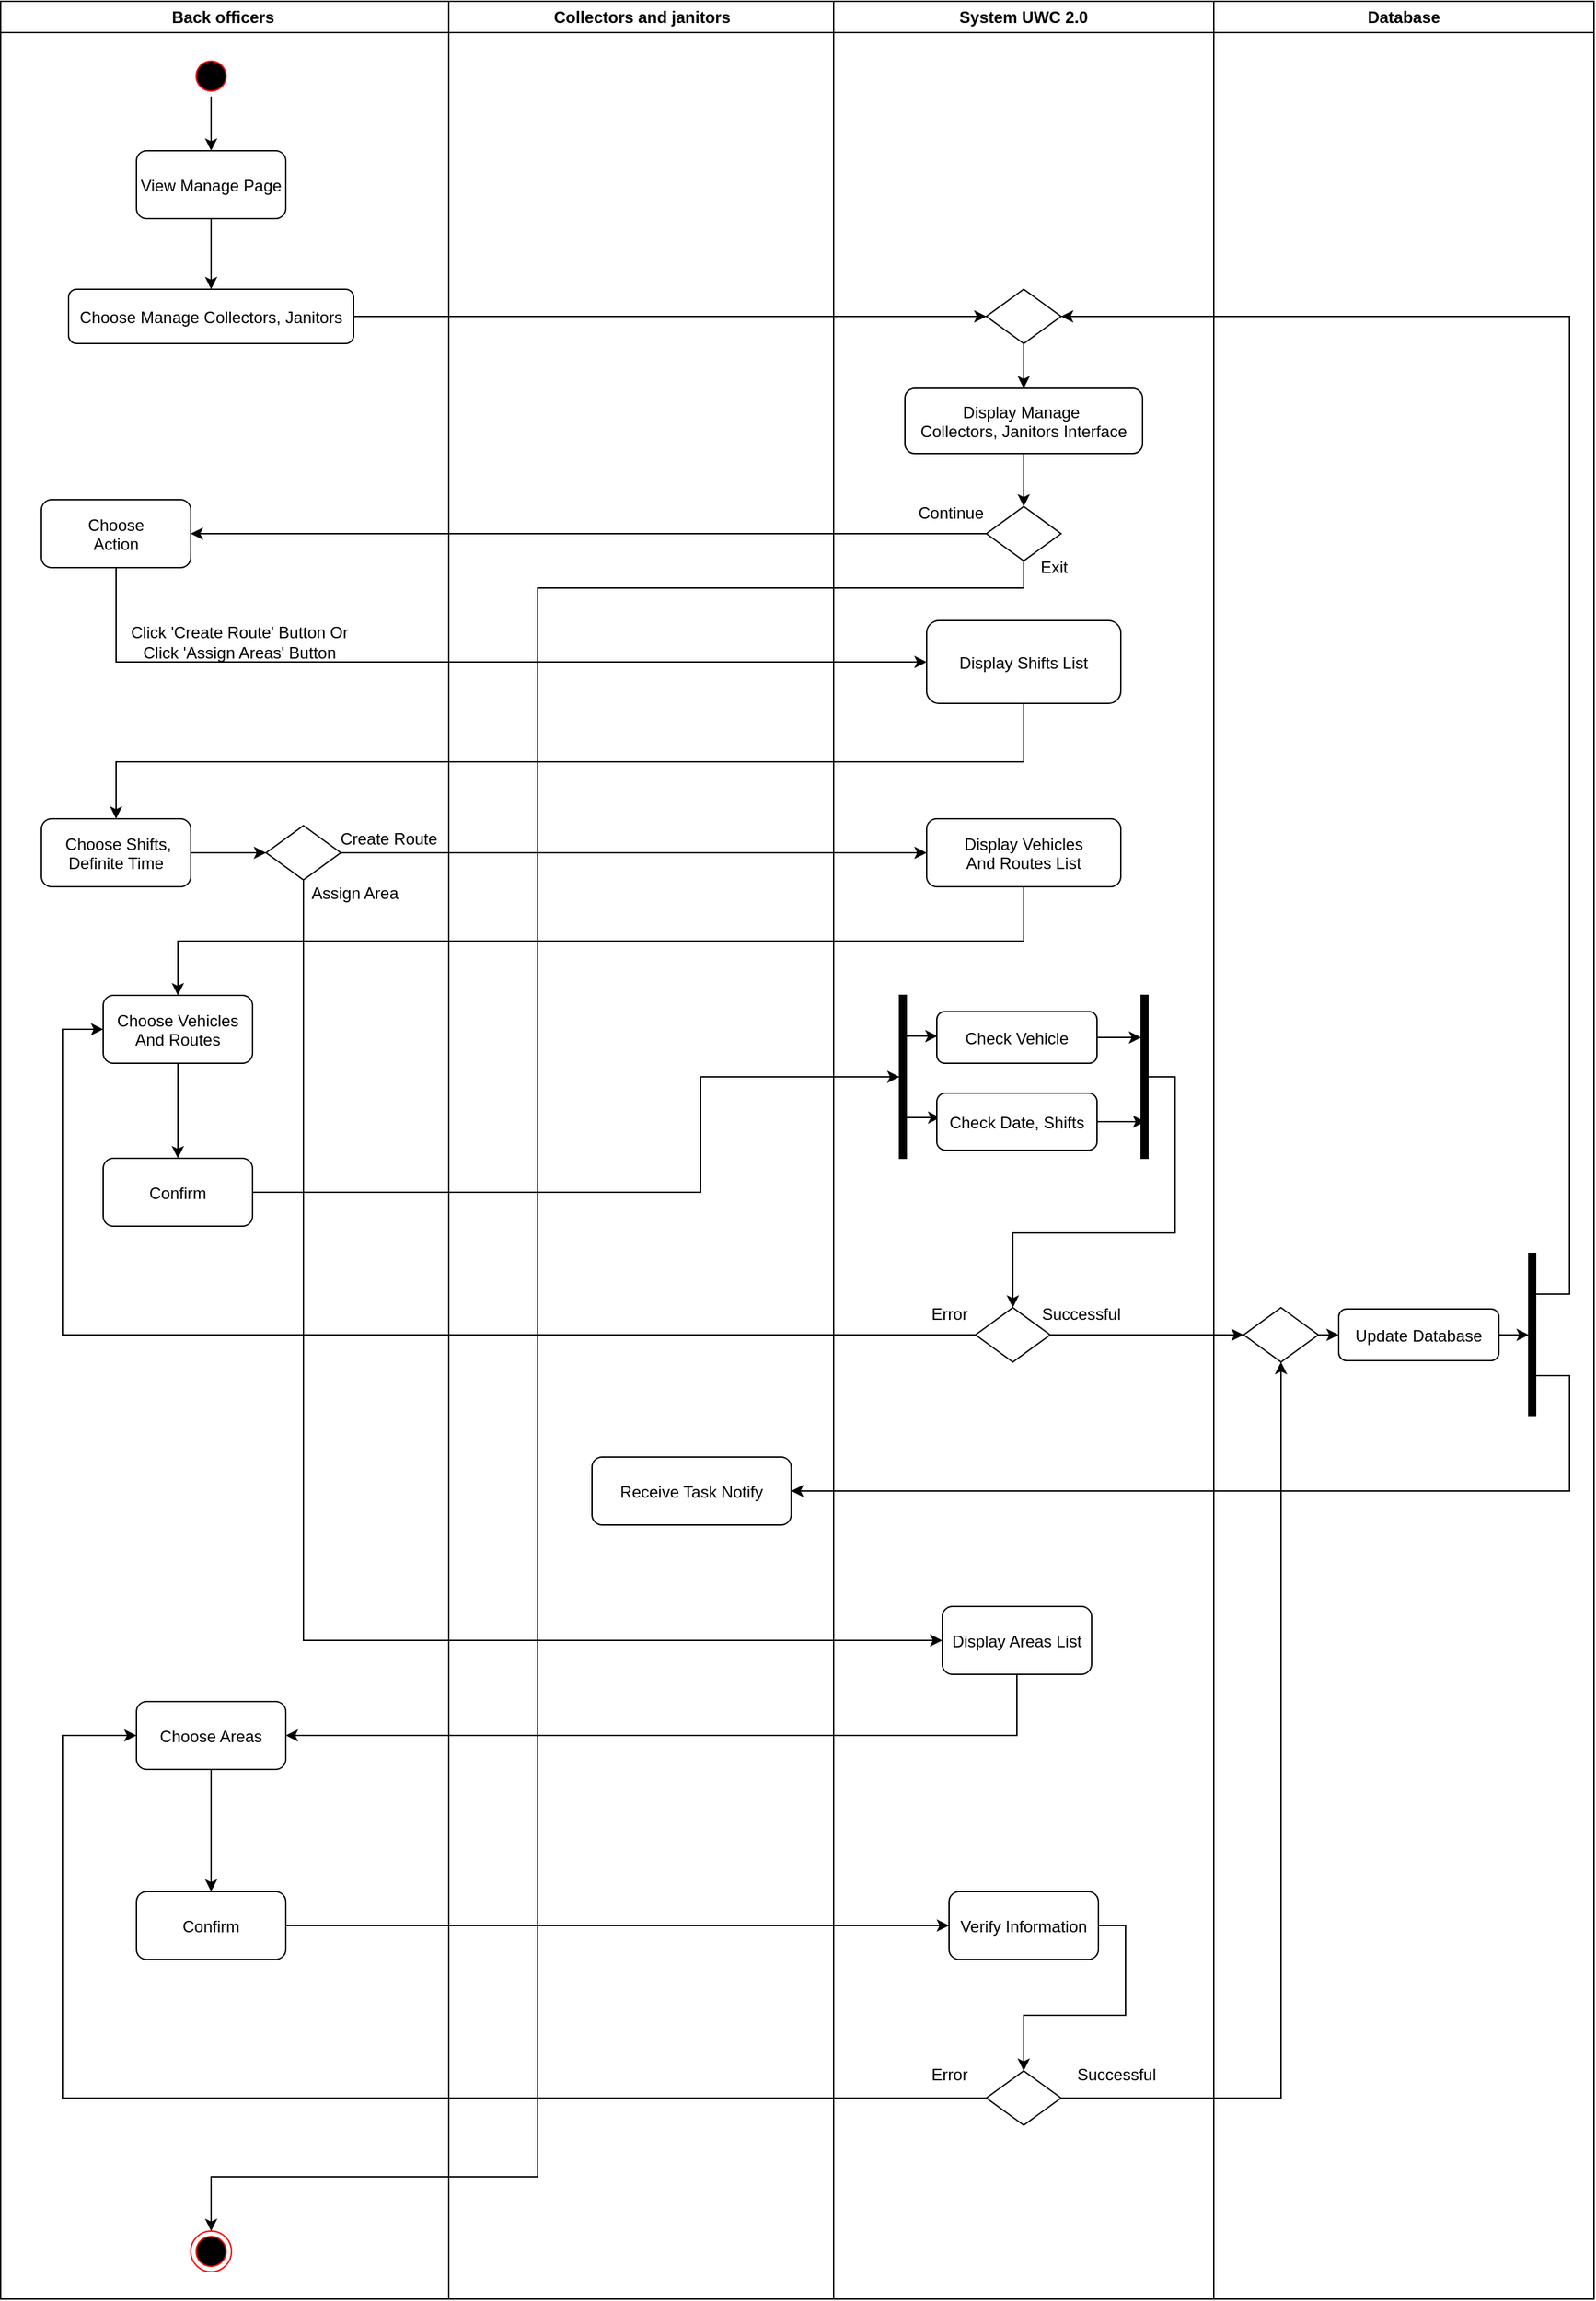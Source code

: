 <mxfile version="20.5.3" type="github">
  <diagram name="Page-1" id="e7e014a7-5840-1c2e-5031-d8a46d1fe8dd">
    <mxGraphModel dx="1736" dy="948" grid="1" gridSize="10" guides="1" tooltips="1" connect="1" arrows="1" fold="1" page="1" pageScale="1" pageWidth="1169" pageHeight="826" background="none" math="0" shadow="0">
      <root>
        <mxCell id="0" />
        <mxCell id="1" parent="0" />
        <mxCell id="2" value="Back officers " style="swimlane;whiteSpace=wrap" parent="1" vertex="1">
          <mxGeometry x="114.5" y="128" width="330" height="1692" as="geometry" />
        </mxCell>
        <mxCell id="rlBSqn4vm4IBlQh9q27B-58" style="edgeStyle=orthogonalEdgeStyle;rounded=0;orthogonalLoop=1;jettySize=auto;html=1;exitX=0.5;exitY=1;exitDx=0;exitDy=0;entryX=0.5;entryY=0;entryDx=0;entryDy=0;" parent="2" source="5" target="7" edge="1">
          <mxGeometry relative="1" as="geometry" />
        </mxCell>
        <mxCell id="5" value="" style="ellipse;shape=startState;fillColor=#000000;strokeColor=#ff0000;" parent="2" vertex="1">
          <mxGeometry x="140" y="40" width="30" height="30" as="geometry" />
        </mxCell>
        <mxCell id="rlBSqn4vm4IBlQh9q27B-235" style="edgeStyle=orthogonalEdgeStyle;rounded=0;orthogonalLoop=1;jettySize=auto;html=1;exitX=0.5;exitY=1;exitDx=0;exitDy=0;" parent="2" source="7" target="rlBSqn4vm4IBlQh9q27B-234" edge="1">
          <mxGeometry relative="1" as="geometry" />
        </mxCell>
        <mxCell id="7" value="View Manage Page" style="fontStyle=0;rounded=1;" parent="2" vertex="1">
          <mxGeometry x="100" y="110" width="110" height="50" as="geometry" />
        </mxCell>
        <mxCell id="rlBSqn4vm4IBlQh9q27B-71" value="Choose&#xa;Action" style="rounded=1;" parent="2" vertex="1">
          <mxGeometry x="30" y="367" width="110" height="50" as="geometry" />
        </mxCell>
        <mxCell id="rlBSqn4vm4IBlQh9q27B-83" value="Choose Vehicles &#xa;And Routes" style="rounded=1;" parent="2" vertex="1">
          <mxGeometry x="75.5" y="732" width="110" height="50" as="geometry" />
        </mxCell>
        <mxCell id="rlBSqn4vm4IBlQh9q27B-82" value="Click &#39;Create Route&#39; Button Or &lt;br&gt;Click &#39;Assign Areas&#39; Button" style="text;html=1;align=center;verticalAlign=middle;resizable=0;points=[];autosize=1;strokeColor=none;fillColor=none;" parent="2" vertex="1">
          <mxGeometry x="85.5" y="452" width="180" height="40" as="geometry" />
        </mxCell>
        <mxCell id="rlBSqn4vm4IBlQh9q27B-193" value="Confirm" style="rounded=1;" parent="2" vertex="1">
          <mxGeometry x="100" y="1392" width="110" height="50" as="geometry" />
        </mxCell>
        <mxCell id="WeLZBeBMH14MQC_TxePG-80" style="edgeStyle=orthogonalEdgeStyle;rounded=0;orthogonalLoop=1;jettySize=auto;html=1;" parent="2" source="rlBSqn4vm4IBlQh9q27B-83" target="WeLZBeBMH14MQC_TxePG-60" edge="1">
          <mxGeometry relative="1" as="geometry">
            <mxPoint x="155.0" y="932" as="sourcePoint" />
          </mxGeometry>
        </mxCell>
        <mxCell id="rlBSqn4vm4IBlQh9q27B-234" value="Choose Manage Collectors, Janitors" style="fontStyle=0;rounded=1;strokeColor=#000000;fillColor=#FFFFFF;align=center;" parent="2" vertex="1">
          <mxGeometry x="50" y="212" width="210" height="40" as="geometry" />
        </mxCell>
        <mxCell id="rlBSqn4vm4IBlQh9q27B-45" value="" style="ellipse;shape=endState;fillColor=#000000;strokeColor=#ff0000" parent="2" vertex="1">
          <mxGeometry x="140" y="1642" width="30" height="30" as="geometry" />
        </mxCell>
        <mxCell id="WeLZBeBMH14MQC_TxePG-42" style="edgeStyle=orthogonalEdgeStyle;rounded=0;orthogonalLoop=1;jettySize=auto;html=1;exitX=0.5;exitY=1;exitDx=0;exitDy=0;entryX=0.5;entryY=0;entryDx=0;entryDy=0;" parent="2" source="WeLZBeBMH14MQC_TxePG-40" target="rlBSqn4vm4IBlQh9q27B-193" edge="1">
          <mxGeometry relative="1" as="geometry" />
        </mxCell>
        <mxCell id="WeLZBeBMH14MQC_TxePG-40" value="Choose Areas" style="rounded=1;" parent="2" vertex="1">
          <mxGeometry x="100" y="1252" width="110" height="50" as="geometry" />
        </mxCell>
        <mxCell id="JR_ExIgyUndgvU7u-6rW-41" style="edgeStyle=orthogonalEdgeStyle;rounded=0;orthogonalLoop=1;jettySize=auto;html=1;exitX=1;exitY=0.5;exitDx=0;exitDy=0;entryX=0;entryY=0.5;entryDx=0;entryDy=0;" edge="1" parent="2" source="WeLZBeBMH14MQC_TxePG-50" target="JR_ExIgyUndgvU7u-6rW-42">
          <mxGeometry relative="1" as="geometry">
            <mxPoint x="160.5" y="627" as="targetPoint" />
          </mxGeometry>
        </mxCell>
        <mxCell id="WeLZBeBMH14MQC_TxePG-50" value=" Choose Shifts,&#xa;Definite Time" style="rounded=1;" parent="2" vertex="1">
          <mxGeometry x="30" y="602" width="110" height="50" as="geometry" />
        </mxCell>
        <mxCell id="WeLZBeBMH14MQC_TxePG-60" value="Confirm" style="rounded=1;" parent="2" vertex="1">
          <mxGeometry x="75.5" y="852" width="110" height="50" as="geometry" />
        </mxCell>
        <mxCell id="WeLZBeBMH14MQC_TxePG-81" style="edgeStyle=orthogonalEdgeStyle;rounded=0;orthogonalLoop=1;jettySize=auto;html=1;exitX=0.5;exitY=1;exitDx=0;exitDy=0;" parent="2" source="WeLZBeBMH14MQC_TxePG-60" target="WeLZBeBMH14MQC_TxePG-60" edge="1">
          <mxGeometry relative="1" as="geometry" />
        </mxCell>
        <mxCell id="JR_ExIgyUndgvU7u-6rW-42" value="" style="rhombus;" vertex="1" parent="2">
          <mxGeometry x="195.5" y="607" width="55" height="40" as="geometry" />
        </mxCell>
        <mxCell id="JR_ExIgyUndgvU7u-6rW-47" value="Create Route" style="text;html=1;align=center;verticalAlign=middle;resizable=0;points=[];autosize=1;strokeColor=none;fillColor=none;" vertex="1" parent="2">
          <mxGeometry x="240" y="602" width="90" height="30" as="geometry" />
        </mxCell>
        <mxCell id="JR_ExIgyUndgvU7u-6rW-48" value="Assign Area" style="text;html=1;align=center;verticalAlign=middle;resizable=0;points=[];autosize=1;strokeColor=none;fillColor=none;" vertex="1" parent="2">
          <mxGeometry x="215.5" y="642" width="90" height="30" as="geometry" />
        </mxCell>
        <mxCell id="3" value="Collectors and janitors" style="swimlane;whiteSpace=wrap;startSize=23;" parent="1" vertex="1">
          <mxGeometry x="444.5" y="128" width="283.5" height="1692" as="geometry" />
        </mxCell>
        <mxCell id="rlBSqn4vm4IBlQh9q27B-186" value="Receive Task Notify" style="rounded=1;" parent="3" vertex="1">
          <mxGeometry x="105.5" y="1072" width="146.75" height="50" as="geometry" />
        </mxCell>
        <mxCell id="4" value="System UWC 2.0" style="swimlane;whiteSpace=wrap;startSize=23;" parent="1" vertex="1">
          <mxGeometry x="728" y="128" width="280" height="1692" as="geometry">
            <mxRectangle x="724.5" y="128" width="90" height="30" as="alternateBounds" />
          </mxGeometry>
        </mxCell>
        <mxCell id="rlBSqn4vm4IBlQh9q27B-53" style="edgeStyle=orthogonalEdgeStyle;rounded=0;orthogonalLoop=1;jettySize=auto;html=1;exitX=0.5;exitY=1;exitDx=0;exitDy=0;entryX=0.5;entryY=0;entryDx=0;entryDy=0;" parent="4" source="21" target="33" edge="1">
          <mxGeometry relative="1" as="geometry">
            <mxPoint x="162" y="202" as="targetPoint" />
          </mxGeometry>
        </mxCell>
        <mxCell id="21" value="" style="rhombus;" parent="4" vertex="1">
          <mxGeometry x="112.5" y="212" width="55" height="40" as="geometry" />
        </mxCell>
        <mxCell id="rlBSqn4vm4IBlQh9q27B-55" style="edgeStyle=orthogonalEdgeStyle;rounded=0;orthogonalLoop=1;jettySize=auto;html=1;exitX=0.5;exitY=1;exitDx=0;exitDy=0;entryX=0.5;entryY=0;entryDx=0;entryDy=0;" parent="4" source="33" target="rlBSqn4vm4IBlQh9q27B-52" edge="1">
          <mxGeometry relative="1" as="geometry">
            <mxPoint x="222" y="362" as="targetPoint" />
          </mxGeometry>
        </mxCell>
        <mxCell id="rlBSqn4vm4IBlQh9q27B-52" value="" style="rhombus;" parent="4" vertex="1">
          <mxGeometry x="112.5" y="372" width="55" height="40" as="geometry" />
        </mxCell>
        <mxCell id="rlBSqn4vm4IBlQh9q27B-91" value="" style="rhombus;" parent="4" vertex="1">
          <mxGeometry x="104.5" y="962" width="55" height="40" as="geometry" />
        </mxCell>
        <mxCell id="rlBSqn4vm4IBlQh9q27B-185" value="Successful" style="text;html=1;align=center;verticalAlign=middle;resizable=0;points=[];autosize=1;strokeColor=none;fillColor=none;" parent="4" vertex="1">
          <mxGeometry x="142" y="952" width="80" height="30" as="geometry" />
        </mxCell>
        <mxCell id="rlBSqn4vm4IBlQh9q27B-159" value="Error" style="text;html=1;align=center;verticalAlign=middle;resizable=0;points=[];autosize=1;strokeColor=none;fillColor=none;" parent="4" vertex="1">
          <mxGeometry x="59.5" y="952" width="50" height="30" as="geometry" />
        </mxCell>
        <mxCell id="33" value="Display Manage &#xa;Collectors, Janitors Interface" style="rounded=1;" parent="4" vertex="1">
          <mxGeometry x="52.5" y="285" width="175" height="48" as="geometry" />
        </mxCell>
        <mxCell id="rlBSqn4vm4IBlQh9q27B-56" value="Continue" style="text;html=1;align=center;verticalAlign=middle;resizable=0;points=[];autosize=1;strokeColor=none;fillColor=none;" parent="4" vertex="1">
          <mxGeometry x="50.5" y="362" width="70" height="30" as="geometry" />
        </mxCell>
        <mxCell id="rlBSqn4vm4IBlQh9q27B-296" value="Exit" style="text;html=1;align=center;verticalAlign=middle;resizable=0;points=[];autosize=1;strokeColor=none;fillColor=none;" parent="4" vertex="1">
          <mxGeometry x="142" y="402" width="40" height="30" as="geometry" />
        </mxCell>
        <mxCell id="WeLZBeBMH14MQC_TxePG-37" value="Display Areas List" style="rounded=1;" parent="4" vertex="1">
          <mxGeometry x="80" y="1182" width="110" height="50" as="geometry" />
        </mxCell>
        <mxCell id="rlBSqn4vm4IBlQh9q27B-201" value="Verify Information" style="rounded=1;strokeColor=#000000;fillColor=#FFFFFF;" parent="4" vertex="1">
          <mxGeometry x="85" y="1392" width="110" height="50" as="geometry" />
        </mxCell>
        <mxCell id="WeLZBeBMH14MQC_TxePG-47" value="Display Shifts List" style="rounded=1;" parent="4" vertex="1">
          <mxGeometry x="68.5" y="456" width="143" height="61" as="geometry" />
        </mxCell>
        <mxCell id="WeLZBeBMH14MQC_TxePG-53" value="Display Vehicles &#xa;And Routes List" style="rounded=1;" parent="4" vertex="1">
          <mxGeometry x="68.5" y="602" width="143" height="50" as="geometry" />
        </mxCell>
        <mxCell id="WeLZBeBMH14MQC_TxePG-62" style="edgeStyle=orthogonalEdgeStyle;rounded=0;orthogonalLoop=1;jettySize=auto;html=1;exitX=1;exitY=0.75;exitDx=0;exitDy=0;" parent="4" source="WeLZBeBMH14MQC_TxePG-64" edge="1">
          <mxGeometry relative="1" as="geometry">
            <mxPoint x="78.5" y="822" as="targetPoint" />
          </mxGeometry>
        </mxCell>
        <mxCell id="WeLZBeBMH14MQC_TxePG-63" style="edgeStyle=orthogonalEdgeStyle;rounded=0;orthogonalLoop=1;jettySize=auto;html=1;exitX=0;exitY=0.25;exitDx=0;exitDy=0;" parent="4" source="WeLZBeBMH14MQC_TxePG-64" edge="1">
          <mxGeometry relative="1" as="geometry">
            <mxPoint x="76.5" y="762" as="targetPoint" />
          </mxGeometry>
        </mxCell>
        <mxCell id="WeLZBeBMH14MQC_TxePG-64" value="" style="whiteSpace=wrap;strokeColor=#000000;fillColor=#000000;" parent="4" vertex="1">
          <mxGeometry x="48.5" y="732" width="5" height="120" as="geometry" />
        </mxCell>
        <mxCell id="WeLZBeBMH14MQC_TxePG-65" value="Check Vehicle" style="rounded=1;" parent="4" vertex="1">
          <mxGeometry x="76" y="744" width="118" height="38" as="geometry" />
        </mxCell>
        <mxCell id="WeLZBeBMH14MQC_TxePG-66" style="edgeStyle=none;rounded=0;orthogonalLoop=1;jettySize=auto;html=1;exitX=1;exitY=0.5;exitDx=0;exitDy=0;" parent="4" source="WeLZBeBMH14MQC_TxePG-70" edge="1">
          <mxGeometry relative="1" as="geometry">
            <mxPoint x="159.5" y="825" as="targetPoint" />
          </mxGeometry>
        </mxCell>
        <mxCell id="WeLZBeBMH14MQC_TxePG-67" style="edgeStyle=none;rounded=0;orthogonalLoop=1;jettySize=auto;html=1;exitX=1;exitY=0.5;exitDx=0;exitDy=0;" parent="4" source="WeLZBeBMH14MQC_TxePG-70" edge="1">
          <mxGeometry relative="1" as="geometry">
            <mxPoint x="149.5" y="825" as="targetPoint" />
          </mxGeometry>
        </mxCell>
        <mxCell id="WeLZBeBMH14MQC_TxePG-68" style="edgeStyle=none;rounded=0;orthogonalLoop=1;jettySize=auto;html=1;exitX=1;exitY=0.5;exitDx=0;exitDy=0;" parent="4" source="WeLZBeBMH14MQC_TxePG-70" edge="1">
          <mxGeometry relative="1" as="geometry">
            <mxPoint x="159.5" y="825" as="targetPoint" />
          </mxGeometry>
        </mxCell>
        <mxCell id="WeLZBeBMH14MQC_TxePG-69" style="edgeStyle=none;rounded=0;orthogonalLoop=1;jettySize=auto;html=1;exitX=1;exitY=0.5;exitDx=0;exitDy=0;" parent="4" source="WeLZBeBMH14MQC_TxePG-70" edge="1">
          <mxGeometry relative="1" as="geometry">
            <mxPoint x="229.5" y="825" as="targetPoint" />
          </mxGeometry>
        </mxCell>
        <mxCell id="WeLZBeBMH14MQC_TxePG-70" value="Check Date, Shifts" style="rounded=1;" parent="4" vertex="1">
          <mxGeometry x="76" y="804" width="118" height="42" as="geometry" />
        </mxCell>
        <mxCell id="JR_ExIgyUndgvU7u-6rW-38" style="edgeStyle=orthogonalEdgeStyle;rounded=0;orthogonalLoop=1;jettySize=auto;html=1;exitX=1;exitY=0.5;exitDx=0;exitDy=0;entryX=0.5;entryY=0;entryDx=0;entryDy=0;" edge="1" parent="4" source="WeLZBeBMH14MQC_TxePG-71" target="rlBSqn4vm4IBlQh9q27B-91">
          <mxGeometry relative="1" as="geometry" />
        </mxCell>
        <mxCell id="WeLZBeBMH14MQC_TxePG-71" value="" style="whiteSpace=wrap;strokeColor=#000000;fillColor=#000000;" parent="4" vertex="1">
          <mxGeometry x="226.5" y="732" width="5" height="120" as="geometry" />
        </mxCell>
        <mxCell id="WeLZBeBMH14MQC_TxePG-72" style="edgeStyle=orthogonalEdgeStyle;rounded=0;orthogonalLoop=1;jettySize=auto;html=1;exitX=1;exitY=0.5;exitDx=0;exitDy=0;entryX=0;entryY=0.25;entryDx=0;entryDy=0;" parent="4" source="WeLZBeBMH14MQC_TxePG-65" target="WeLZBeBMH14MQC_TxePG-71" edge="1">
          <mxGeometry relative="1" as="geometry" />
        </mxCell>
        <mxCell id="G7HaxLAERTkSROeTMcn1-33" value="" style="rhombus;" parent="4" vertex="1">
          <mxGeometry x="112.5" y="1524" width="55" height="40" as="geometry" />
        </mxCell>
        <mxCell id="WeLZBeBMH14MQC_TxePG-98" style="edgeStyle=orthogonalEdgeStyle;rounded=0;orthogonalLoop=1;jettySize=auto;html=1;exitX=1;exitY=0.5;exitDx=0;exitDy=0;entryX=0.5;entryY=0;entryDx=0;entryDy=0;" parent="4" source="rlBSqn4vm4IBlQh9q27B-201" target="G7HaxLAERTkSROeTMcn1-33" edge="1">
          <mxGeometry relative="1" as="geometry" />
        </mxCell>
        <mxCell id="G7HaxLAERTkSROeTMcn1-35" value="Error" style="text;html=1;align=center;verticalAlign=middle;resizable=0;points=[];autosize=1;strokeColor=none;fillColor=none;" parent="4" vertex="1">
          <mxGeometry x="59.5" y="1512" width="50" height="30" as="geometry" />
        </mxCell>
        <mxCell id="G7HaxLAERTkSROeTMcn1-37" value="Successful" style="text;html=1;align=center;verticalAlign=middle;resizable=0;points=[];autosize=1;strokeColor=none;fillColor=none;" parent="4" vertex="1">
          <mxGeometry x="167.5" y="1512" width="80" height="30" as="geometry" />
        </mxCell>
        <mxCell id="rlBSqn4vm4IBlQh9q27B-41" value="Database" style="swimlane;whiteSpace=wrap;startSize=23;" parent="1" vertex="1">
          <mxGeometry x="1008" y="128" width="280" height="1692" as="geometry">
            <mxRectangle x="724.5" y="128" width="90" height="30" as="alternateBounds" />
          </mxGeometry>
        </mxCell>
        <mxCell id="rlBSqn4vm4IBlQh9q27B-218" style="edgeStyle=orthogonalEdgeStyle;rounded=0;orthogonalLoop=1;jettySize=auto;html=1;exitX=1;exitY=0.5;exitDx=0;exitDy=0;entryX=0;entryY=0.5;entryDx=0;entryDy=0;" parent="rlBSqn4vm4IBlQh9q27B-41" source="rlBSqn4vm4IBlQh9q27B-184" target="rlBSqn4vm4IBlQh9q27B-215" edge="1">
          <mxGeometry relative="1" as="geometry" />
        </mxCell>
        <mxCell id="rlBSqn4vm4IBlQh9q27B-184" value="Update Database" style="rounded=1;" parent="rlBSqn4vm4IBlQh9q27B-41" vertex="1">
          <mxGeometry x="92" y="963" width="118" height="38" as="geometry" />
        </mxCell>
        <mxCell id="rlBSqn4vm4IBlQh9q27B-212" style="edgeStyle=orthogonalEdgeStyle;rounded=0;orthogonalLoop=1;jettySize=auto;html=1;exitX=1;exitY=0.5;exitDx=0;exitDy=0;entryX=0;entryY=0.5;entryDx=0;entryDy=0;" parent="rlBSqn4vm4IBlQh9q27B-41" source="rlBSqn4vm4IBlQh9q27B-208" target="rlBSqn4vm4IBlQh9q27B-184" edge="1">
          <mxGeometry relative="1" as="geometry" />
        </mxCell>
        <mxCell id="rlBSqn4vm4IBlQh9q27B-208" value="" style="rhombus;" parent="rlBSqn4vm4IBlQh9q27B-41" vertex="1">
          <mxGeometry x="22" y="962" width="55" height="40" as="geometry" />
        </mxCell>
        <mxCell id="rlBSqn4vm4IBlQh9q27B-215" value="" style="whiteSpace=wrap;strokeColor=#000000;fillColor=#000000;" parent="rlBSqn4vm4IBlQh9q27B-41" vertex="1">
          <mxGeometry x="232" y="922" width="5" height="120" as="geometry" />
        </mxCell>
        <mxCell id="rlBSqn4vm4IBlQh9q27B-72" style="edgeStyle=orthogonalEdgeStyle;rounded=0;orthogonalLoop=1;jettySize=auto;html=1;exitX=0;exitY=0.5;exitDx=0;exitDy=0;" parent="1" source="rlBSqn4vm4IBlQh9q27B-52" target="rlBSqn4vm4IBlQh9q27B-71" edge="1">
          <mxGeometry relative="1" as="geometry">
            <mxPoint x="750" y="540" as="sourcePoint" />
          </mxGeometry>
        </mxCell>
        <mxCell id="rlBSqn4vm4IBlQh9q27B-202" style="edgeStyle=orthogonalEdgeStyle;rounded=0;orthogonalLoop=1;jettySize=auto;html=1;exitX=1;exitY=0.5;exitDx=0;exitDy=0;" parent="1" source="rlBSqn4vm4IBlQh9q27B-193" target="rlBSqn4vm4IBlQh9q27B-201" edge="1">
          <mxGeometry relative="1" as="geometry" />
        </mxCell>
        <mxCell id="rlBSqn4vm4IBlQh9q27B-219" style="edgeStyle=orthogonalEdgeStyle;rounded=0;orthogonalLoop=1;jettySize=auto;html=1;exitX=0;exitY=0.25;exitDx=0;exitDy=0;entryX=1;entryY=0.5;entryDx=0;entryDy=0;" parent="1" source="rlBSqn4vm4IBlQh9q27B-215" target="21" edge="1">
          <mxGeometry relative="1" as="geometry">
            <Array as="points">
              <mxPoint x="1270" y="1080" />
              <mxPoint x="1270" y="360" />
            </Array>
          </mxGeometry>
        </mxCell>
        <mxCell id="rlBSqn4vm4IBlQh9q27B-229" style="edgeStyle=orthogonalEdgeStyle;rounded=0;orthogonalLoop=1;jettySize=auto;html=1;entryX=0;entryY=0.5;entryDx=0;entryDy=0;exitX=1;exitY=0.5;exitDx=0;exitDy=0;" parent="1" source="rlBSqn4vm4IBlQh9q27B-234" target="21" edge="1">
          <mxGeometry relative="1" as="geometry">
            <Array as="points">
              <mxPoint x="840" y="360" />
            </Array>
            <mxPoint x="480" y="420" as="sourcePoint" />
          </mxGeometry>
        </mxCell>
        <mxCell id="WeLZBeBMH14MQC_TxePG-45" style="edgeStyle=orthogonalEdgeStyle;rounded=0;orthogonalLoop=1;jettySize=auto;html=1;exitX=0.5;exitY=1;exitDx=0;exitDy=0;entryX=1;entryY=0.5;entryDx=0;entryDy=0;" parent="1" source="WeLZBeBMH14MQC_TxePG-37" target="WeLZBeBMH14MQC_TxePG-40" edge="1">
          <mxGeometry relative="1" as="geometry" />
        </mxCell>
        <mxCell id="WeLZBeBMH14MQC_TxePG-51" style="edgeStyle=orthogonalEdgeStyle;rounded=0;orthogonalLoop=1;jettySize=auto;html=1;exitX=0.5;exitY=1;exitDx=0;exitDy=0;entryX=0.5;entryY=0;entryDx=0;entryDy=0;" parent="1" source="WeLZBeBMH14MQC_TxePG-47" target="WeLZBeBMH14MQC_TxePG-50" edge="1">
          <mxGeometry relative="1" as="geometry">
            <Array as="points">
              <mxPoint x="868" y="688" />
              <mxPoint x="200" y="688" />
            </Array>
          </mxGeometry>
        </mxCell>
        <mxCell id="WeLZBeBMH14MQC_TxePG-56" style="edgeStyle=orthogonalEdgeStyle;rounded=0;orthogonalLoop=1;jettySize=auto;html=1;exitX=0.5;exitY=1;exitDx=0;exitDy=0;entryX=0.5;entryY=0;entryDx=0;entryDy=0;" parent="1" source="WeLZBeBMH14MQC_TxePG-53" target="rlBSqn4vm4IBlQh9q27B-83" edge="1">
          <mxGeometry relative="1" as="geometry" />
        </mxCell>
        <mxCell id="WeLZBeBMH14MQC_TxePG-77" style="edgeStyle=orthogonalEdgeStyle;rounded=0;orthogonalLoop=1;jettySize=auto;html=1;exitX=0;exitY=0.5;exitDx=0;exitDy=0;entryX=0;entryY=0.5;entryDx=0;entryDy=0;" parent="1" source="rlBSqn4vm4IBlQh9q27B-91" target="rlBSqn4vm4IBlQh9q27B-83" edge="1">
          <mxGeometry relative="1" as="geometry">
            <Array as="points">
              <mxPoint x="160" y="1110" />
              <mxPoint x="160" y="885" />
            </Array>
          </mxGeometry>
        </mxCell>
        <mxCell id="WeLZBeBMH14MQC_TxePG-97" style="edgeStyle=orthogonalEdgeStyle;rounded=0;orthogonalLoop=1;jettySize=auto;html=1;exitX=1;exitY=0.75;exitDx=0;exitDy=0;entryX=1;entryY=0.5;entryDx=0;entryDy=0;" parent="1" source="rlBSqn4vm4IBlQh9q27B-215" target="rlBSqn4vm4IBlQh9q27B-186" edge="1">
          <mxGeometry relative="1" as="geometry">
            <Array as="points">
              <mxPoint x="1270" y="1140" />
              <mxPoint x="1270" y="1225" />
            </Array>
          </mxGeometry>
        </mxCell>
        <mxCell id="G7HaxLAERTkSROeTMcn1-36" style="edgeStyle=orthogonalEdgeStyle;rounded=0;orthogonalLoop=1;jettySize=auto;html=1;exitX=1;exitY=0.5;exitDx=0;exitDy=0;entryX=0.5;entryY=1;entryDx=0;entryDy=0;" parent="1" source="G7HaxLAERTkSROeTMcn1-33" target="rlBSqn4vm4IBlQh9q27B-208" edge="1">
          <mxGeometry relative="1" as="geometry">
            <mxPoint x="1070" y="1690" as="sourcePoint" />
            <mxPoint x="1212.5" y="1690" as="targetPoint" />
          </mxGeometry>
        </mxCell>
        <mxCell id="JR_ExIgyUndgvU7u-6rW-34" style="edgeStyle=orthogonalEdgeStyle;rounded=0;orthogonalLoop=1;jettySize=auto;html=1;exitX=0.5;exitY=1;exitDx=0;exitDy=0;entryX=0.5;entryY=0;entryDx=0;entryDy=0;" edge="1" parent="1" source="rlBSqn4vm4IBlQh9q27B-52" target="rlBSqn4vm4IBlQh9q27B-45">
          <mxGeometry relative="1" as="geometry">
            <mxPoint x="380" y="1930" as="targetPoint" />
            <Array as="points">
              <mxPoint x="868" y="560" />
              <mxPoint x="510" y="560" />
              <mxPoint x="510" y="1730" />
              <mxPoint x="269" y="1730" />
            </Array>
          </mxGeometry>
        </mxCell>
        <mxCell id="JR_ExIgyUndgvU7u-6rW-36" style="edgeStyle=orthogonalEdgeStyle;rounded=0;orthogonalLoop=1;jettySize=auto;html=1;exitX=1;exitY=0.5;exitDx=0;exitDy=0;entryX=0;entryY=0.5;entryDx=0;entryDy=0;" edge="1" parent="1" source="WeLZBeBMH14MQC_TxePG-60" target="WeLZBeBMH14MQC_TxePG-64">
          <mxGeometry relative="1" as="geometry">
            <Array as="points">
              <mxPoint x="630" y="1005" />
              <mxPoint x="630" y="920" />
            </Array>
          </mxGeometry>
        </mxCell>
        <mxCell id="JR_ExIgyUndgvU7u-6rW-37" style="edgeStyle=orthogonalEdgeStyle;rounded=0;orthogonalLoop=1;jettySize=auto;html=1;exitX=1;exitY=0.5;exitDx=0;exitDy=0;entryX=0;entryY=0.5;entryDx=0;entryDy=0;" edge="1" parent="1" source="rlBSqn4vm4IBlQh9q27B-91" target="rlBSqn4vm4IBlQh9q27B-208">
          <mxGeometry relative="1" as="geometry" />
        </mxCell>
        <mxCell id="JR_ExIgyUndgvU7u-6rW-39" style="edgeStyle=orthogonalEdgeStyle;rounded=0;orthogonalLoop=1;jettySize=auto;html=1;exitX=0.5;exitY=1;exitDx=0;exitDy=0;entryX=0;entryY=0.5;entryDx=0;entryDy=0;" edge="1" parent="1" source="rlBSqn4vm4IBlQh9q27B-71" target="WeLZBeBMH14MQC_TxePG-47">
          <mxGeometry relative="1" as="geometry" />
        </mxCell>
        <mxCell id="JR_ExIgyUndgvU7u-6rW-43" style="edgeStyle=orthogonalEdgeStyle;rounded=0;orthogonalLoop=1;jettySize=auto;html=1;exitX=1;exitY=0.5;exitDx=0;exitDy=0;entryX=0;entryY=0.5;entryDx=0;entryDy=0;" edge="1" parent="1" source="JR_ExIgyUndgvU7u-6rW-42" target="WeLZBeBMH14MQC_TxePG-53">
          <mxGeometry relative="1" as="geometry" />
        </mxCell>
        <mxCell id="JR_ExIgyUndgvU7u-6rW-45" style="edgeStyle=orthogonalEdgeStyle;rounded=0;orthogonalLoop=1;jettySize=auto;html=1;exitX=0.5;exitY=1;exitDx=0;exitDy=0;entryX=0;entryY=0.5;entryDx=0;entryDy=0;" edge="1" parent="1" source="JR_ExIgyUndgvU7u-6rW-42" target="WeLZBeBMH14MQC_TxePG-37">
          <mxGeometry relative="1" as="geometry">
            <mxPoint x="380.571" y="1380.052" as="targetPoint" />
          </mxGeometry>
        </mxCell>
        <mxCell id="JR_ExIgyUndgvU7u-6rW-46" style="edgeStyle=orthogonalEdgeStyle;rounded=0;orthogonalLoop=1;jettySize=auto;html=1;exitX=0;exitY=0.5;exitDx=0;exitDy=0;entryX=0;entryY=0.5;entryDx=0;entryDy=0;" edge="1" parent="1" source="G7HaxLAERTkSROeTMcn1-33" target="WeLZBeBMH14MQC_TxePG-40">
          <mxGeometry relative="1" as="geometry">
            <Array as="points">
              <mxPoint x="160" y="1672" />
              <mxPoint x="160" y="1405" />
            </Array>
          </mxGeometry>
        </mxCell>
      </root>
    </mxGraphModel>
  </diagram>
</mxfile>
